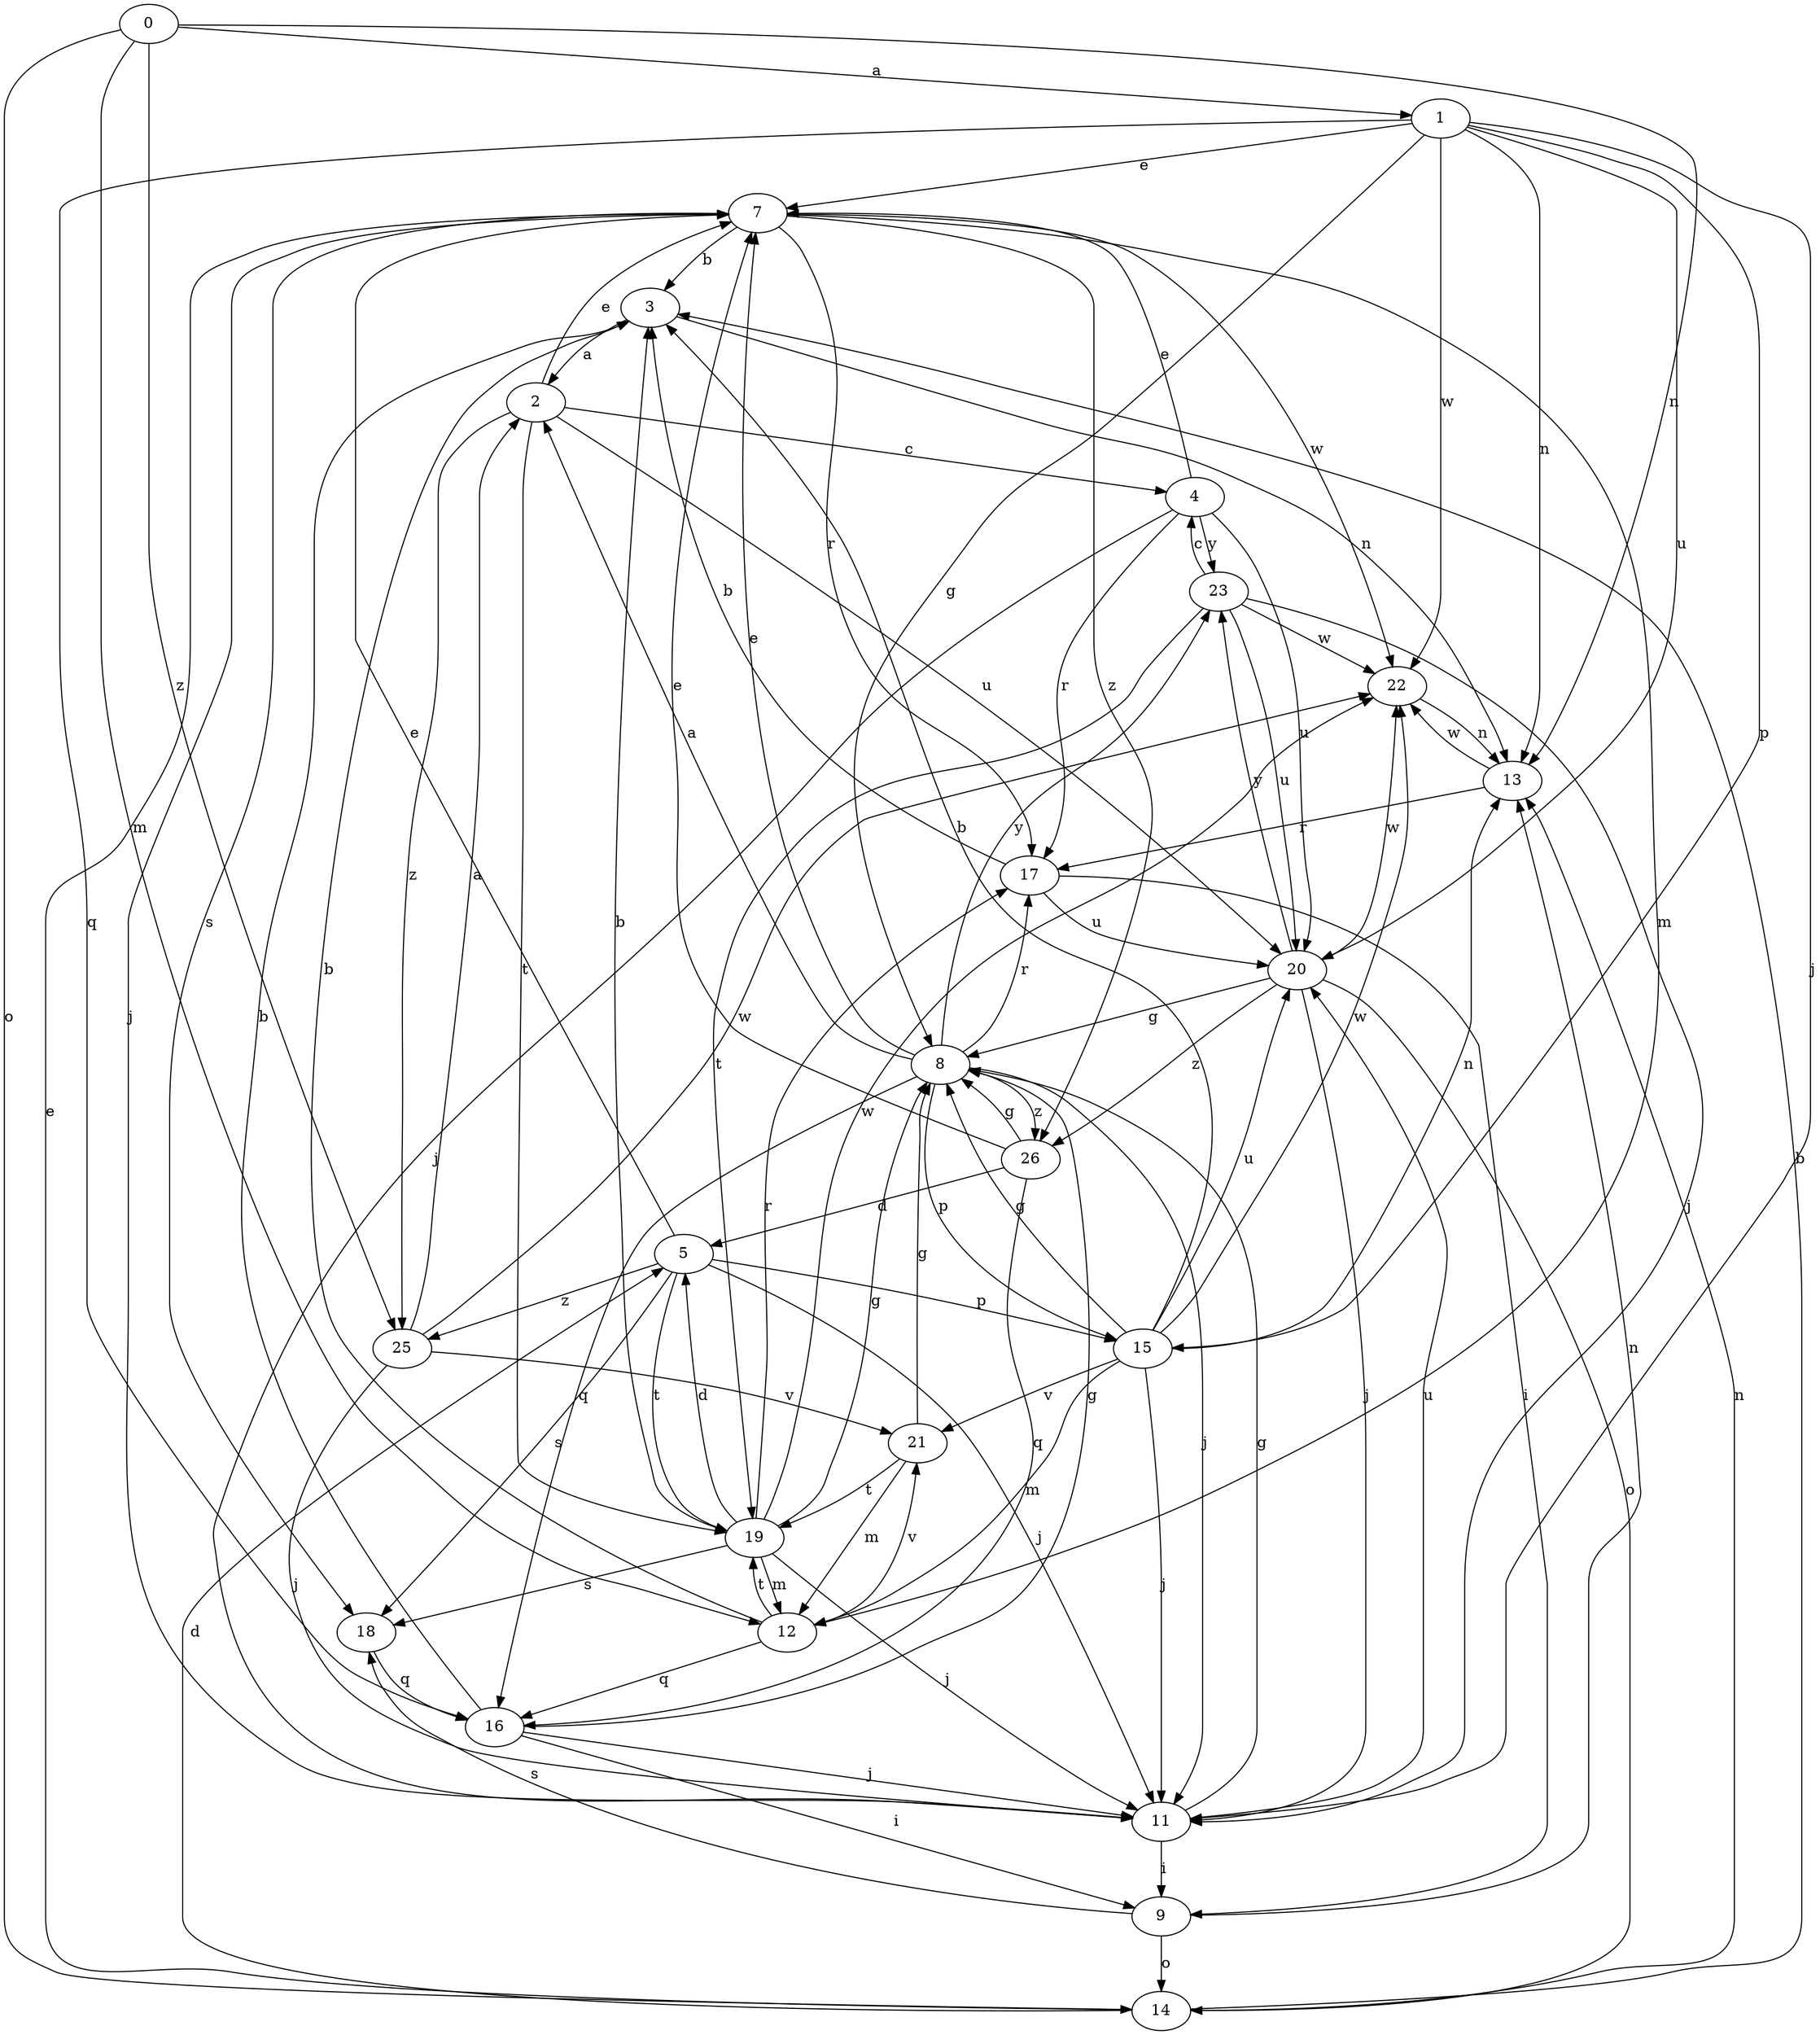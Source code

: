 strict digraph  {
1;
2;
3;
4;
5;
7;
0;
8;
9;
11;
12;
13;
14;
15;
16;
17;
18;
19;
20;
21;
22;
23;
25;
26;
1 -> 7  [label=e];
1 -> 8  [label=g];
1 -> 11  [label=j];
1 -> 13  [label=n];
1 -> 15  [label=p];
1 -> 16  [label=q];
1 -> 20  [label=u];
1 -> 22  [label=w];
2 -> 4  [label=c];
2 -> 7  [label=e];
2 -> 19  [label=t];
2 -> 20  [label=u];
2 -> 25  [label=z];
3 -> 2  [label=a];
3 -> 13  [label=n];
4 -> 7  [label=e];
4 -> 11  [label=j];
4 -> 17  [label=r];
4 -> 20  [label=u];
4 -> 23  [label=y];
5 -> 7  [label=e];
5 -> 11  [label=j];
5 -> 15  [label=p];
5 -> 18  [label=s];
5 -> 19  [label=t];
5 -> 25  [label=z];
7 -> 3  [label=b];
7 -> 11  [label=j];
7 -> 12  [label=m];
7 -> 17  [label=r];
7 -> 18  [label=s];
7 -> 22  [label=w];
7 -> 26  [label=z];
0 -> 1  [label=a];
0 -> 12  [label=m];
0 -> 13  [label=n];
0 -> 14  [label=o];
0 -> 25  [label=z];
8 -> 2  [label=a];
8 -> 7  [label=e];
8 -> 11  [label=j];
8 -> 15  [label=p];
8 -> 16  [label=q];
8 -> 17  [label=r];
8 -> 23  [label=y];
8 -> 26  [label=z];
9 -> 13  [label=n];
9 -> 14  [label=o];
9 -> 18  [label=s];
11 -> 8  [label=g];
11 -> 9  [label=i];
11 -> 20  [label=u];
12 -> 3  [label=b];
12 -> 16  [label=q];
12 -> 19  [label=t];
12 -> 21  [label=v];
13 -> 17  [label=r];
13 -> 22  [label=w];
14 -> 3  [label=b];
14 -> 5  [label=d];
14 -> 7  [label=e];
14 -> 13  [label=n];
15 -> 3  [label=b];
15 -> 8  [label=g];
15 -> 11  [label=j];
15 -> 12  [label=m];
15 -> 13  [label=n];
15 -> 20  [label=u];
15 -> 21  [label=v];
15 -> 22  [label=w];
16 -> 3  [label=b];
16 -> 8  [label=g];
16 -> 9  [label=i];
16 -> 11  [label=j];
17 -> 3  [label=b];
17 -> 9  [label=i];
17 -> 20  [label=u];
18 -> 16  [label=q];
19 -> 3  [label=b];
19 -> 5  [label=d];
19 -> 8  [label=g];
19 -> 11  [label=j];
19 -> 12  [label=m];
19 -> 17  [label=r];
19 -> 18  [label=s];
19 -> 22  [label=w];
20 -> 8  [label=g];
20 -> 11  [label=j];
20 -> 14  [label=o];
20 -> 22  [label=w];
20 -> 23  [label=y];
20 -> 26  [label=z];
21 -> 8  [label=g];
21 -> 12  [label=m];
21 -> 19  [label=t];
22 -> 13  [label=n];
23 -> 4  [label=c];
23 -> 11  [label=j];
23 -> 19  [label=t];
23 -> 20  [label=u];
23 -> 22  [label=w];
25 -> 2  [label=a];
25 -> 11  [label=j];
25 -> 21  [label=v];
25 -> 22  [label=w];
26 -> 5  [label=d];
26 -> 7  [label=e];
26 -> 8  [label=g];
26 -> 16  [label=q];
}

